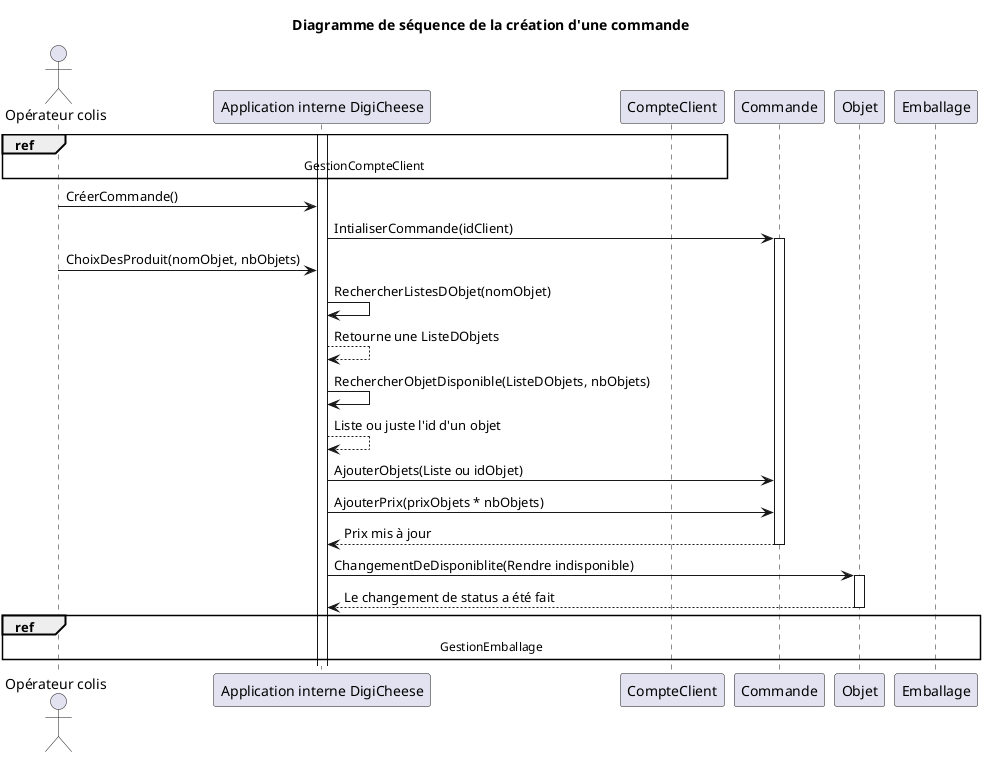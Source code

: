 @startuml Diagramme de séquence de la création d'une commande

actor "Opérateur colis"

participant "Application interne DigiCheese"
activate "Application interne DigiCheese"
ref over "Opérateur colis", "Application interne DigiCheese", CompteClient : GestionCompteClient

"Opérateur colis" -> "Application interne DigiCheese" : CréerCommande()


"Application interne DigiCheese" -> Commande : IntialiserCommande(idClient)
activate Commande 

'Commande -> Client : DemandeID()
'Client --> Commande : RetourneID

'Commande -> "Application interne DigiCheese" : DemanderDonner()
'"Application interne DigiCheese" -> "Opérateur colis" : RentrerInformationCommande()

"Opérateur colis" -> "Application interne DigiCheese" : ChoixDesProduit(nomObjet, nbObjets)
"Application interne DigiCheese" -> "Application interne DigiCheese" : RechercherListesDObjet(nomObjet)
"Application interne DigiCheese" --> "Application interne DigiCheese" : Retourne une ListeDObjets
"Application interne DigiCheese" -> "Application interne DigiCheese" : RechercherObjetDisponible(ListeDObjets, nbObjets)
"Application interne DigiCheese" --> "Application interne DigiCheese" : Liste ou juste l'id d'un objet
"Application interne DigiCheese" -> Commande : AjouterObjets(Liste ou idObjet)

"Application interne DigiCheese" -> Commande : AjouterPrix(prixObjets * nbObjets)
Commande --> "Application interne DigiCheese" : Prix mis à jour
deactivate Commande

"Application interne DigiCheese" -> Objet : ChangementDeDisponiblite(Rendre indisponible)
activate Objet

Objet --> "Application interne DigiCheese" : Le changement de status a été fait
deactivate Objet

ref over "Opérateur colis", "Application interne DigiCheese", Commande, Emballage : GestionEmballage

title Diagramme de séquence de la création d'une commande
@enduml